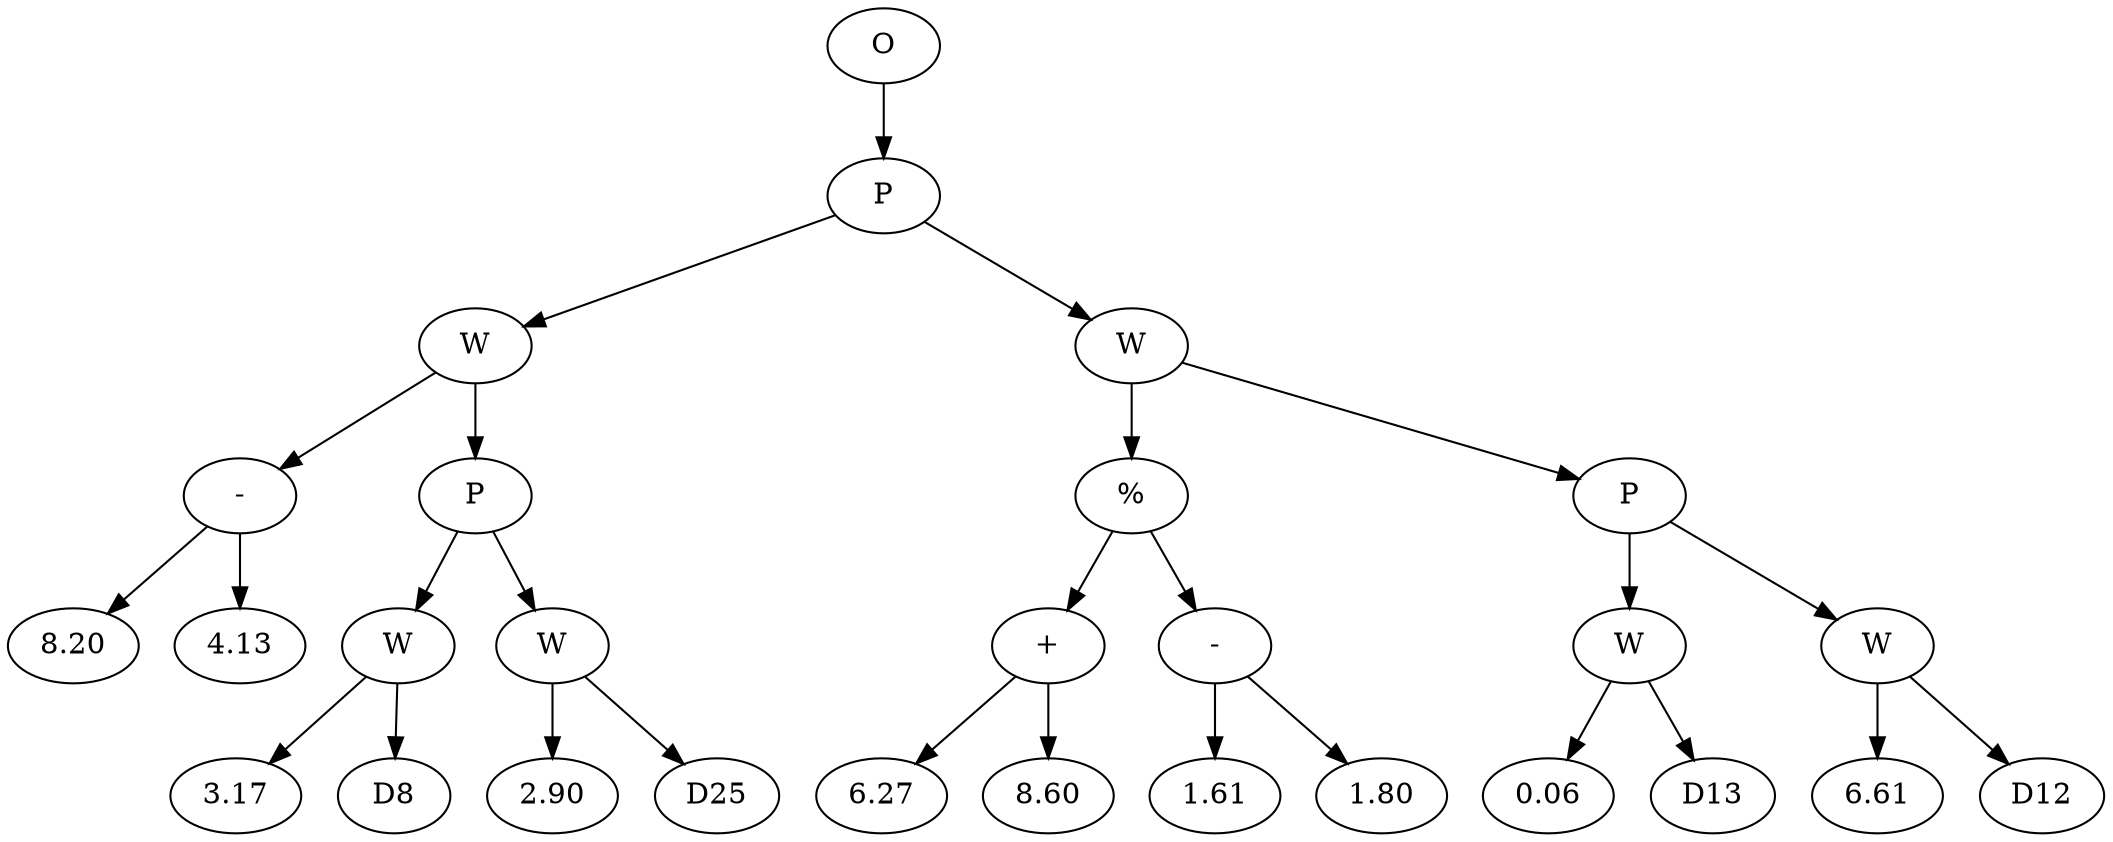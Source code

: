 // Tree
digraph {
	5280595 [label=O]
	5280596 [label=P]
	5280595 -> 5280596
	5280597 [label=W]
	5280596 -> 5280597
	5280598 [label="-"]
	5280597 -> 5280598
	5280599 [label=8.20]
	5280598 -> 5280599
	5280600 [label=4.13]
	5280598 -> 5280600
	5280601 [label=P]
	5280597 -> 5280601
	5280602 [label=W]
	5280601 -> 5280602
	5280603 [label=3.17]
	5280602 -> 5280603
	5280604 [label=D8]
	5280602 -> 5280604
	5280605 [label=W]
	5280601 -> 5280605
	5280606 [label=2.90]
	5280605 -> 5280606
	5280607 [label=D25]
	5280605 -> 5280607
	5280608 [label=W]
	5280596 -> 5280608
	5280609 [label="%"]
	5280608 -> 5280609
	5280610 [label="+"]
	5280609 -> 5280610
	5280611 [label=6.27]
	5280610 -> 5280611
	5280612 [label=8.60]
	5280610 -> 5280612
	5280613 [label="-"]
	5280609 -> 5280613
	5280614 [label=1.61]
	5280613 -> 5280614
	5280615 [label=1.80]
	5280613 -> 5280615
	5280616 [label=P]
	5280608 -> 5280616
	5280617 [label=W]
	5280616 -> 5280617
	5280618 [label=0.06]
	5280617 -> 5280618
	5280619 [label=D13]
	5280617 -> 5280619
	5280620 [label=W]
	5280616 -> 5280620
	5280621 [label=6.61]
	5280620 -> 5280621
	5280622 [label=D12]
	5280620 -> 5280622
}
